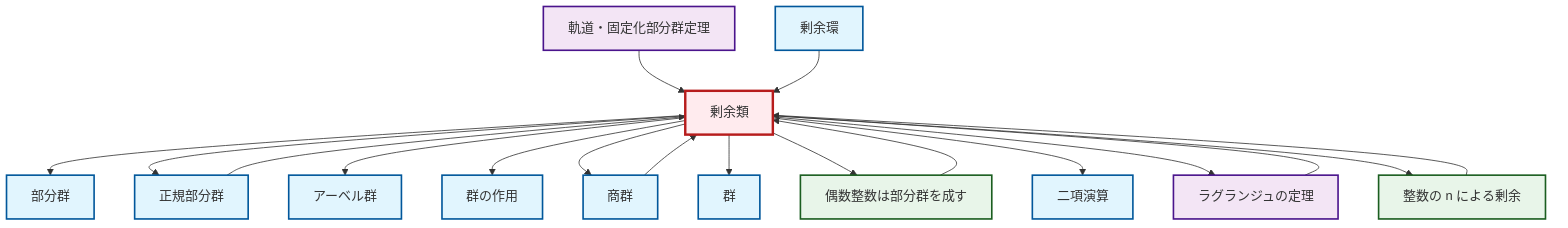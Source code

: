 graph TD
    classDef definition fill:#e1f5fe,stroke:#01579b,stroke-width:2px
    classDef theorem fill:#f3e5f5,stroke:#4a148c,stroke-width:2px
    classDef axiom fill:#fff3e0,stroke:#e65100,stroke-width:2px
    classDef example fill:#e8f5e9,stroke:#1b5e20,stroke-width:2px
    classDef current fill:#ffebee,stroke:#b71c1c,stroke-width:3px
    thm-orbit-stabilizer["軌道・固定化部分群定理"]:::theorem
    def-group-action["群の作用"]:::definition
    def-quotient-ring["剰余環"]:::definition
    thm-lagrange["ラグランジュの定理"]:::theorem
    def-normal-subgroup["正規部分群"]:::definition
    def-coset["剰余類"]:::definition
    def-quotient-group["商群"]:::definition
    def-subgroup["部分群"]:::definition
    def-abelian-group["アーベル群"]:::definition
    def-group["群"]:::definition
    ex-quotient-integers-mod-n["整数の n による剰余"]:::example
    ex-even-integers-subgroup["偶数整数は部分群を成す"]:::example
    def-binary-operation["二項演算"]:::definition
    ex-even-integers-subgroup --> def-coset
    def-coset --> def-subgroup
    def-coset --> def-normal-subgroup
    def-coset --> def-abelian-group
    def-coset --> def-group-action
    thm-orbit-stabilizer --> def-coset
    def-quotient-ring --> def-coset
    def-quotient-group --> def-coset
    def-coset --> def-quotient-group
    ex-quotient-integers-mod-n --> def-coset
    def-coset --> def-group
    def-coset --> ex-even-integers-subgroup
    def-normal-subgroup --> def-coset
    def-coset --> def-binary-operation
    thm-lagrange --> def-coset
    def-coset --> thm-lagrange
    def-coset --> ex-quotient-integers-mod-n
    class def-coset current